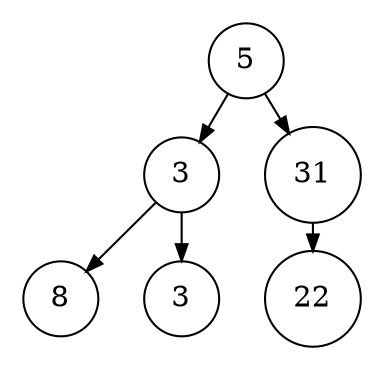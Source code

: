 
    digraph G {
    nodesep=0.3;
    ranksep=0.2;
    margin=0.1;
    node [shape=circle];
    edge [arrowsize=0.8];
    "589c169f-a890-402f-8c2b-c9aaaddf3346" -> "eb4a2905-aa1f-4615-b6c9-08b0a08e7434"[side=left];
"eb4a2905-aa1f-4615-b6c9-08b0a08e7434" -> "06da5a99-190c-4324-af80-0e3357a600c9"[side=left];
"eb4a2905-aa1f-4615-b6c9-08b0a08e7434" -> "a5070272-7892-43a2-90a8-59703c8d2a65"[side=right];
"589c169f-a890-402f-8c2b-c9aaaddf3346" -> "b9824665-f8b7-421f-b33d-7a9586525bf2"[side=right];
"b9824665-f8b7-421f-b33d-7a9586525bf2" -> "a0862035-323e-4bfa-a175-fb277a41fdd2"[side=right];
"06da5a99-190c-4324-af80-0e3357a600c9"[label="8"]
"a5070272-7892-43a2-90a8-59703c8d2a65"[label="3"]
"589c169f-a890-402f-8c2b-c9aaaddf3346"[label="5"]
"eb4a2905-aa1f-4615-b6c9-08b0a08e7434"[label="3"]
"b9824665-f8b7-421f-b33d-7a9586525bf2"[label="31"]
"a0862035-323e-4bfa-a175-fb277a41fdd2"[label="22"]}